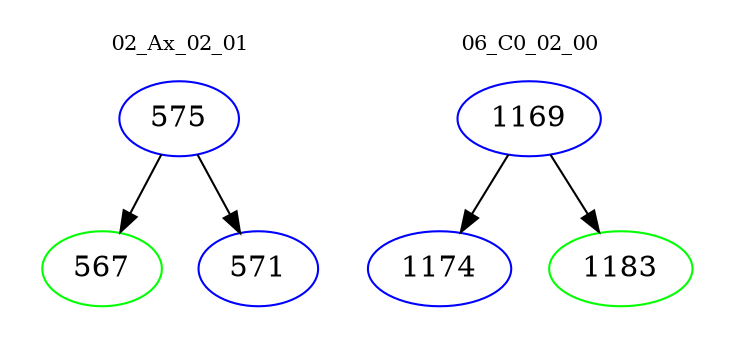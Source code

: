 digraph{
subgraph cluster_0 {
color = white
label = "02_Ax_02_01";
fontsize=10;
T0_575 [label="575", color="blue"]
T0_575 -> T0_567 [color="black"]
T0_567 [label="567", color="green"]
T0_575 -> T0_571 [color="black"]
T0_571 [label="571", color="blue"]
}
subgraph cluster_1 {
color = white
label = "06_C0_02_00";
fontsize=10;
T1_1169 [label="1169", color="blue"]
T1_1169 -> T1_1174 [color="black"]
T1_1174 [label="1174", color="blue"]
T1_1169 -> T1_1183 [color="black"]
T1_1183 [label="1183", color="green"]
}
}
